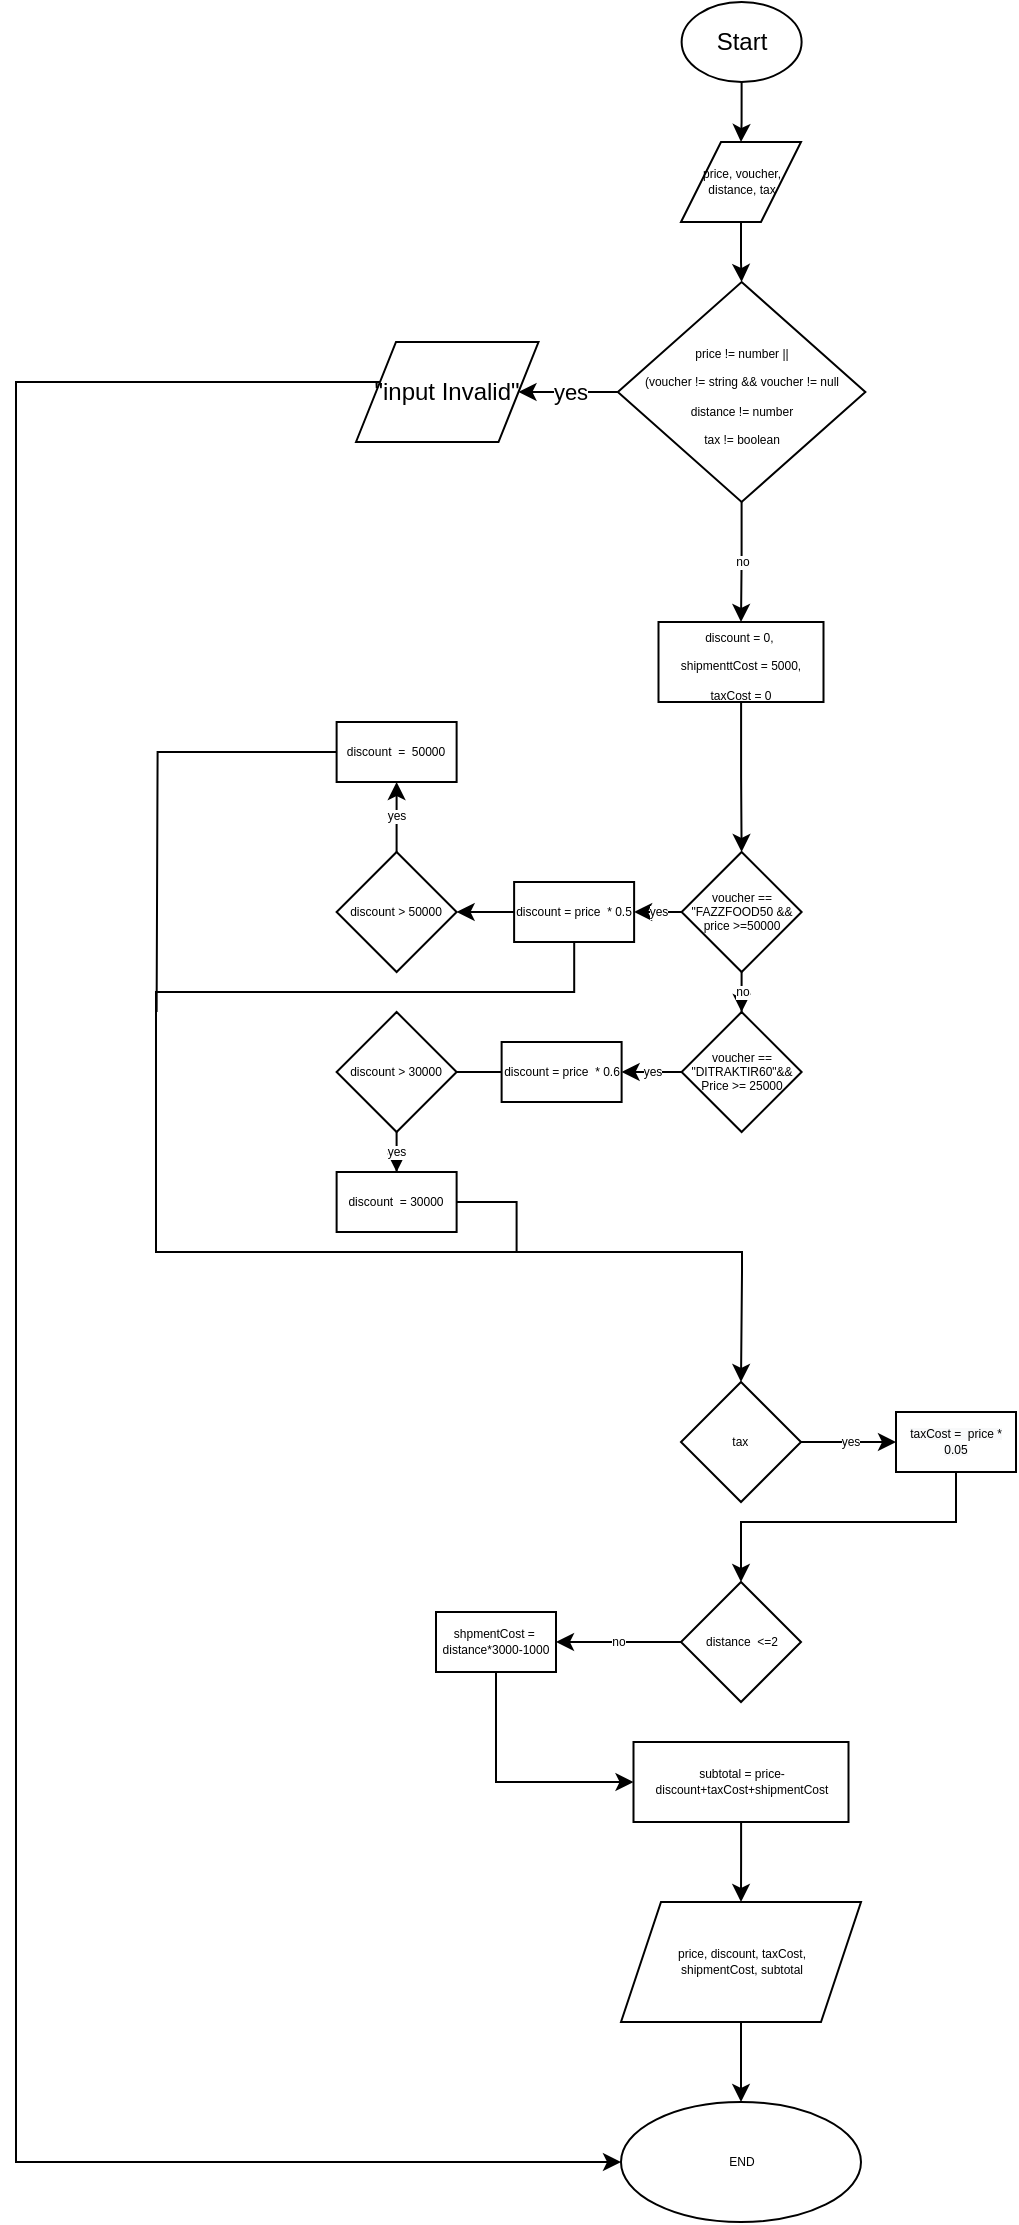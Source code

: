 <mxfile version="20.4.0" type="device"><diagram id="ONpc1JPvFf3IPKMQJZQi" name="Page-1"><mxGraphModel dx="1221" dy="1772" grid="1" gridSize="10" guides="1" tooltips="1" connect="1" arrows="1" fold="1" page="1" pageScale="1" pageWidth="850" pageHeight="1100" math="0" shadow="0"><root><mxCell id="0"/><mxCell id="1" parent="0"/><mxCell id="aEQPm8dqe94SOWTvnnjo-131" style="edgeStyle=orthogonalEdgeStyle;rounded=0;orthogonalLoop=1;jettySize=auto;html=1;entryX=0.5;entryY=0;entryDx=0;entryDy=0;fontSize=6;" parent="1" source="aEQPm8dqe94SOWTvnnjo-1" target="aEQPm8dqe94SOWTvnnjo-2" edge="1"><mxGeometry relative="1" as="geometry"/></mxCell><mxCell id="aEQPm8dqe94SOWTvnnjo-1" value="Start" style="ellipse;whiteSpace=wrap;html=1;" parent="1" vertex="1"><mxGeometry x="372.81" y="-70" width="60" height="40" as="geometry"/></mxCell><mxCell id="aEQPm8dqe94SOWTvnnjo-133" value="" style="edgeStyle=orthogonalEdgeStyle;rounded=0;orthogonalLoop=1;jettySize=auto;html=1;fontSize=6;" parent="1" source="aEQPm8dqe94SOWTvnnjo-2" target="aEQPm8dqe94SOWTvnnjo-4" edge="1"><mxGeometry relative="1" as="geometry"/></mxCell><mxCell id="aEQPm8dqe94SOWTvnnjo-2" value="&lt;font style=&quot;font-size: 6px;&quot;&gt;price, voucher, distance, tax&lt;/font&gt;" style="shape=parallelogram;perimeter=parallelogramPerimeter;whiteSpace=wrap;html=1;fixedSize=1;fontSize=6;" parent="1" vertex="1"><mxGeometry x="372.5" width="60" height="40" as="geometry"/></mxCell><mxCell id="aEQPm8dqe94SOWTvnnjo-134" value="no" style="edgeStyle=orthogonalEdgeStyle;rounded=0;orthogonalLoop=1;jettySize=auto;html=1;fontSize=6;entryX=0.5;entryY=0;entryDx=0;entryDy=0;" parent="1" source="aEQPm8dqe94SOWTvnnjo-4" target="aEQPm8dqe94SOWTvnnjo-7" edge="1"><mxGeometry relative="1" as="geometry"><mxPoint x="408.172" y="160" as="targetPoint"/></mxGeometry></mxCell><mxCell id="VtmrXOMLfF1CnxVEdsxM-11" value="yes" style="edgeStyle=orthogonalEdgeStyle;rounded=0;orthogonalLoop=1;jettySize=auto;html=1;strokeColor=#000000;" edge="1" parent="1" source="aEQPm8dqe94SOWTvnnjo-4" target="VtmrXOMLfF1CnxVEdsxM-10"><mxGeometry relative="1" as="geometry"/></mxCell><mxCell id="aEQPm8dqe94SOWTvnnjo-4" value="&lt;span style=&quot;font-size: 6px;&quot;&gt;price != number || &lt;br&gt;(voucher != string &amp;amp;&amp;amp; voucher != null&lt;br&gt;distance != number&lt;br&gt;tax != boolean&lt;br&gt;&lt;/span&gt;" style="rhombus;whiteSpace=wrap;html=1;" parent="1" vertex="1"><mxGeometry x="340.93" y="70" width="123.75" height="110" as="geometry"/></mxCell><mxCell id="aEQPm8dqe94SOWTvnnjo-136" value="" style="edgeStyle=orthogonalEdgeStyle;rounded=0;orthogonalLoop=1;jettySize=auto;html=1;fontSize=6;entryX=0.5;entryY=0;entryDx=0;entryDy=0;" parent="1" source="aEQPm8dqe94SOWTvnnjo-7" target="aEQPm8dqe94SOWTvnnjo-23" edge="1"><mxGeometry relative="1" as="geometry"><mxPoint x="402.486" y="300.014" as="targetPoint"/></mxGeometry></mxCell><mxCell id="aEQPm8dqe94SOWTvnnjo-7" value="&lt;font style=&quot;font-size: 6px;&quot;&gt;discount = 0,&amp;nbsp; &lt;br&gt;shipmenttCost = 5000,&lt;br&gt;taxCost = 0&lt;br&gt;&lt;/font&gt;" style="whiteSpace=wrap;html=1;" parent="1" vertex="1"><mxGeometry x="361.25" y="240" width="82.5" height="40" as="geometry"/></mxCell><mxCell id="aEQPm8dqe94SOWTvnnjo-158" value="yes" style="edgeStyle=orthogonalEdgeStyle;rounded=0;orthogonalLoop=1;jettySize=auto;html=1;fontSize=6;entryX=1;entryY=0.5;entryDx=0;entryDy=0;" parent="1" source="aEQPm8dqe94SOWTvnnjo-15" target="VtmrXOMLfF1CnxVEdsxM-26" edge="1"><mxGeometry relative="1" as="geometry"><mxPoint x="330.31" y="505" as="targetPoint"/></mxGeometry></mxCell><mxCell id="aEQPm8dqe94SOWTvnnjo-15" value="voucher == &quot;DITRAKTIR60&quot;&amp;amp;&amp;amp;&lt;br&gt;Price &amp;gt;= 25000" style="rhombus;whiteSpace=wrap;html=1;fontSize=6;" parent="1" vertex="1"><mxGeometry x="372.81" y="435" width="60" height="60" as="geometry"/></mxCell><mxCell id="aEQPm8dqe94SOWTvnnjo-141" value="no" style="edgeStyle=orthogonalEdgeStyle;rounded=0;orthogonalLoop=1;jettySize=auto;html=1;fontSize=6;" parent="1" source="aEQPm8dqe94SOWTvnnjo-23" target="aEQPm8dqe94SOWTvnnjo-15" edge="1"><mxGeometry relative="1" as="geometry"/></mxCell><mxCell id="VtmrXOMLfF1CnxVEdsxM-14" value="yes" style="edgeStyle=orthogonalEdgeStyle;rounded=0;orthogonalLoop=1;jettySize=auto;html=1;strokeColor=#000000;fontSize=6;" edge="1" parent="1" source="aEQPm8dqe94SOWTvnnjo-23" target="VtmrXOMLfF1CnxVEdsxM-13"><mxGeometry relative="1" as="geometry"/></mxCell><mxCell id="aEQPm8dqe94SOWTvnnjo-23" value="voucher == &quot;FAZZFOOD50 &amp;amp;&amp;amp;&lt;br&gt;price &amp;gt;=50000" style="rhombus;whiteSpace=wrap;html=1;fontSize=6;" parent="1" vertex="1"><mxGeometry x="372.81" y="355" width="60" height="60" as="geometry"/></mxCell><mxCell id="aEQPm8dqe94SOWTvnnjo-146" value="yes" style="edgeStyle=orthogonalEdgeStyle;rounded=0;orthogonalLoop=1;jettySize=auto;html=1;fontSize=6;" parent="1" source="aEQPm8dqe94SOWTvnnjo-143" target="aEQPm8dqe94SOWTvnnjo-145" edge="1"><mxGeometry relative="1" as="geometry"/></mxCell><mxCell id="aEQPm8dqe94SOWTvnnjo-143" value="discount &amp;gt; 50000" style="rhombus;whiteSpace=wrap;html=1;fontSize=6;" parent="1" vertex="1"><mxGeometry x="200.31" y="355" width="60" height="60" as="geometry"/></mxCell><mxCell id="VtmrXOMLfF1CnxVEdsxM-17" style="edgeStyle=orthogonalEdgeStyle;rounded=0;orthogonalLoop=1;jettySize=auto;html=1;strokeColor=#000000;endArrow=none;endFill=0;" edge="1" parent="1" source="aEQPm8dqe94SOWTvnnjo-145"><mxGeometry relative="1" as="geometry"><mxPoint x="110.31" y="435.0" as="targetPoint"/></mxGeometry></mxCell><mxCell id="aEQPm8dqe94SOWTvnnjo-145" value="discount&amp;nbsp; =&amp;nbsp; 50000" style="whiteSpace=wrap;html=1;fontSize=6;" parent="1" vertex="1"><mxGeometry x="200.31" y="290" width="60" height="30" as="geometry"/></mxCell><mxCell id="aEQPm8dqe94SOWTvnnjo-160" value="yes" style="edgeStyle=orthogonalEdgeStyle;rounded=0;orthogonalLoop=1;jettySize=auto;html=1;fontSize=6;" parent="1" source="aEQPm8dqe94SOWTvnnjo-154" target="aEQPm8dqe94SOWTvnnjo-157" edge="1"><mxGeometry relative="1" as="geometry"/></mxCell><mxCell id="aEQPm8dqe94SOWTvnnjo-154" value="discount &amp;gt; 30000" style="rhombus;whiteSpace=wrap;html=1;fontSize=6;" parent="1" vertex="1"><mxGeometry x="200.31" y="435" width="60" height="60" as="geometry"/></mxCell><mxCell id="VtmrXOMLfF1CnxVEdsxM-22" style="edgeStyle=orthogonalEdgeStyle;rounded=0;orthogonalLoop=1;jettySize=auto;html=1;exitX=1;exitY=0.5;exitDx=0;exitDy=0;strokeColor=#000000;fontSize=6;endArrow=none;endFill=0;" edge="1" parent="1" source="aEQPm8dqe94SOWTvnnjo-157"><mxGeometry relative="1" as="geometry"><mxPoint x="340.31" y="555" as="targetPoint"/><Array as="points"><mxPoint x="290.31" y="530"/><mxPoint x="290.31" y="555"/></Array></mxGeometry></mxCell><mxCell id="aEQPm8dqe94SOWTvnnjo-157" value="discount&amp;nbsp; = 30000" style="whiteSpace=wrap;html=1;fontSize=6;" parent="1" vertex="1"><mxGeometry x="200.31" y="515" width="60" height="30" as="geometry"/></mxCell><mxCell id="aEQPm8dqe94SOWTvnnjo-164" value="yes" style="edgeStyle=orthogonalEdgeStyle;rounded=0;orthogonalLoop=1;jettySize=auto;html=1;fontSize=6;" parent="1" source="aEQPm8dqe94SOWTvnnjo-161" target="aEQPm8dqe94SOWTvnnjo-163" edge="1"><mxGeometry relative="1" as="geometry"/></mxCell><mxCell id="aEQPm8dqe94SOWTvnnjo-161" value="tax&amp;nbsp;" style="rhombus;whiteSpace=wrap;html=1;fontSize=6;" parent="1" vertex="1"><mxGeometry x="372.5" y="620" width="60" height="60" as="geometry"/></mxCell><mxCell id="VtmrXOMLfF1CnxVEdsxM-20" style="edgeStyle=orthogonalEdgeStyle;rounded=0;orthogonalLoop=1;jettySize=auto;html=1;entryX=0.5;entryY=0;entryDx=0;entryDy=0;strokeColor=#000000;fontSize=6;endArrow=classic;endFill=1;" edge="1" parent="1" source="aEQPm8dqe94SOWTvnnjo-163" target="aEQPm8dqe94SOWTvnnjo-167"><mxGeometry relative="1" as="geometry"><Array as="points"><mxPoint x="510" y="690"/><mxPoint x="402" y="690"/></Array></mxGeometry></mxCell><mxCell id="aEQPm8dqe94SOWTvnnjo-163" value="&lt;span style=&quot;color: rgb(0, 0, 0); font-family: Helvetica; font-size: 6px; font-style: normal; font-variant-ligatures: normal; font-variant-caps: normal; font-weight: 400; letter-spacing: normal; orphans: 2; text-align: center; text-indent: 0px; text-transform: none; widows: 2; word-spacing: 0px; -webkit-text-stroke-width: 0px; background-color: rgb(248, 249, 250); text-decoration-thickness: initial; text-decoration-style: initial; text-decoration-color: initial; float: none; display: inline !important;&quot;&gt;taxCost =&amp;nbsp; price * 0.05&lt;/span&gt;&lt;br&gt;" style="whiteSpace=wrap;html=1;fontSize=6;" parent="1" vertex="1"><mxGeometry x="480" y="635" width="60" height="30" as="geometry"/></mxCell><mxCell id="aEQPm8dqe94SOWTvnnjo-174" value="no" style="edgeStyle=orthogonalEdgeStyle;rounded=0;orthogonalLoop=1;jettySize=auto;html=1;fontSize=6;" parent="1" source="aEQPm8dqe94SOWTvnnjo-167" target="aEQPm8dqe94SOWTvnnjo-173" edge="1"><mxGeometry relative="1" as="geometry"/></mxCell><mxCell id="aEQPm8dqe94SOWTvnnjo-167" value="distance&amp;nbsp; &amp;lt;=2" style="rhombus;whiteSpace=wrap;html=1;fontSize=6;" parent="1" vertex="1"><mxGeometry x="372.5" y="720" width="60" height="60" as="geometry"/></mxCell><mxCell id="VtmrXOMLfF1CnxVEdsxM-30" style="edgeStyle=orthogonalEdgeStyle;rounded=0;orthogonalLoop=1;jettySize=auto;html=1;entryX=0;entryY=0.5;entryDx=0;entryDy=0;strokeColor=#000000;fontSize=6;endArrow=classic;endFill=1;" edge="1" parent="1" source="aEQPm8dqe94SOWTvnnjo-173" target="aEQPm8dqe94SOWTvnnjo-181"><mxGeometry relative="1" as="geometry"><Array as="points"><mxPoint x="280" y="820"/></Array></mxGeometry></mxCell><mxCell id="aEQPm8dqe94SOWTvnnjo-173" value="shpmentCost =&amp;nbsp; distance*3000-1000" style="whiteSpace=wrap;html=1;fontSize=6;" parent="1" vertex="1"><mxGeometry x="250" y="735" width="60" height="30" as="geometry"/></mxCell><mxCell id="aEQPm8dqe94SOWTvnnjo-184" value="" style="edgeStyle=orthogonalEdgeStyle;rounded=0;orthogonalLoop=1;jettySize=auto;html=1;fontSize=6;" parent="1" source="aEQPm8dqe94SOWTvnnjo-181" target="aEQPm8dqe94SOWTvnnjo-183" edge="1"><mxGeometry relative="1" as="geometry"/></mxCell><mxCell id="aEQPm8dqe94SOWTvnnjo-181" value="subtotal = price-discount+taxCost+shipmentCost" style="whiteSpace=wrap;html=1;fontSize=6;" parent="1" vertex="1"><mxGeometry x="348.75" y="800" width="107.5" height="40" as="geometry"/></mxCell><mxCell id="aEQPm8dqe94SOWTvnnjo-187" value="" style="edgeStyle=orthogonalEdgeStyle;rounded=0;orthogonalLoop=1;jettySize=auto;html=1;fontSize=6;" parent="1" source="aEQPm8dqe94SOWTvnnjo-183" target="aEQPm8dqe94SOWTvnnjo-186" edge="1"><mxGeometry relative="1" as="geometry"/></mxCell><mxCell id="aEQPm8dqe94SOWTvnnjo-183" value="price, discount, taxCost, &lt;br&gt;shipmentCost, subtotal" style="shape=parallelogram;perimeter=parallelogramPerimeter;whiteSpace=wrap;html=1;fixedSize=1;fontSize=6;" parent="1" vertex="1"><mxGeometry x="342.5" y="880" width="120" height="60" as="geometry"/></mxCell><mxCell id="aEQPm8dqe94SOWTvnnjo-186" value="END" style="ellipse;whiteSpace=wrap;html=1;fontSize=6;" parent="1" vertex="1"><mxGeometry x="342.5" y="980" width="120" height="60" as="geometry"/></mxCell><mxCell id="VtmrXOMLfF1CnxVEdsxM-12" style="edgeStyle=orthogonalEdgeStyle;rounded=0;orthogonalLoop=1;jettySize=auto;html=1;entryX=0;entryY=0.5;entryDx=0;entryDy=0;strokeColor=#000000;" edge="1" parent="1" source="VtmrXOMLfF1CnxVEdsxM-10" target="aEQPm8dqe94SOWTvnnjo-186"><mxGeometry relative="1" as="geometry"><Array as="points"><mxPoint x="40" y="120"/><mxPoint x="40" y="1010"/></Array></mxGeometry></mxCell><mxCell id="VtmrXOMLfF1CnxVEdsxM-10" value="&quot;input Invalid&quot;" style="shape=parallelogram;perimeter=parallelogramPerimeter;whiteSpace=wrap;html=1;fixedSize=1;" vertex="1" parent="1"><mxGeometry x="210" y="100" width="91.25" height="50" as="geometry"/></mxCell><mxCell id="VtmrXOMLfF1CnxVEdsxM-15" value="" style="edgeStyle=orthogonalEdgeStyle;rounded=0;orthogonalLoop=1;jettySize=auto;html=1;strokeColor=#000000;" edge="1" parent="1" source="VtmrXOMLfF1CnxVEdsxM-13" target="aEQPm8dqe94SOWTvnnjo-143"><mxGeometry relative="1" as="geometry"/></mxCell><mxCell id="VtmrXOMLfF1CnxVEdsxM-16" style="edgeStyle=orthogonalEdgeStyle;rounded=0;orthogonalLoop=1;jettySize=auto;html=1;strokeColor=#000000;entryX=0.5;entryY=0;entryDx=0;entryDy=0;" edge="1" parent="1" source="VtmrXOMLfF1CnxVEdsxM-13" target="aEQPm8dqe94SOWTvnnjo-161"><mxGeometry relative="1" as="geometry"><mxPoint x="402.81" y="585" as="targetPoint"/><Array as="points"><mxPoint x="319" y="425"/><mxPoint x="110" y="425"/><mxPoint x="110" y="555"/><mxPoint x="403" y="555"/><mxPoint x="403" y="565"/><mxPoint x="403" y="565"/></Array></mxGeometry></mxCell><mxCell id="VtmrXOMLfF1CnxVEdsxM-13" value="discount = price&amp;nbsp; * 0.5" style="whiteSpace=wrap;html=1;fontSize=6;" vertex="1" parent="1"><mxGeometry x="289.06" y="370" width="60" height="30" as="geometry"/></mxCell><mxCell id="VtmrXOMLfF1CnxVEdsxM-27" style="edgeStyle=orthogonalEdgeStyle;rounded=0;orthogonalLoop=1;jettySize=auto;html=1;entryX=1;entryY=0.5;entryDx=0;entryDy=0;strokeColor=#000000;fontSize=6;endArrow=none;endFill=0;" edge="1" parent="1" source="VtmrXOMLfF1CnxVEdsxM-26" target="aEQPm8dqe94SOWTvnnjo-154"><mxGeometry relative="1" as="geometry"/></mxCell><mxCell id="VtmrXOMLfF1CnxVEdsxM-26" value="discount = price&amp;nbsp; * 0.6" style="whiteSpace=wrap;html=1;fontSize=6;" vertex="1" parent="1"><mxGeometry x="282.81" y="450" width="60" height="30" as="geometry"/></mxCell></root></mxGraphModel></diagram></mxfile>